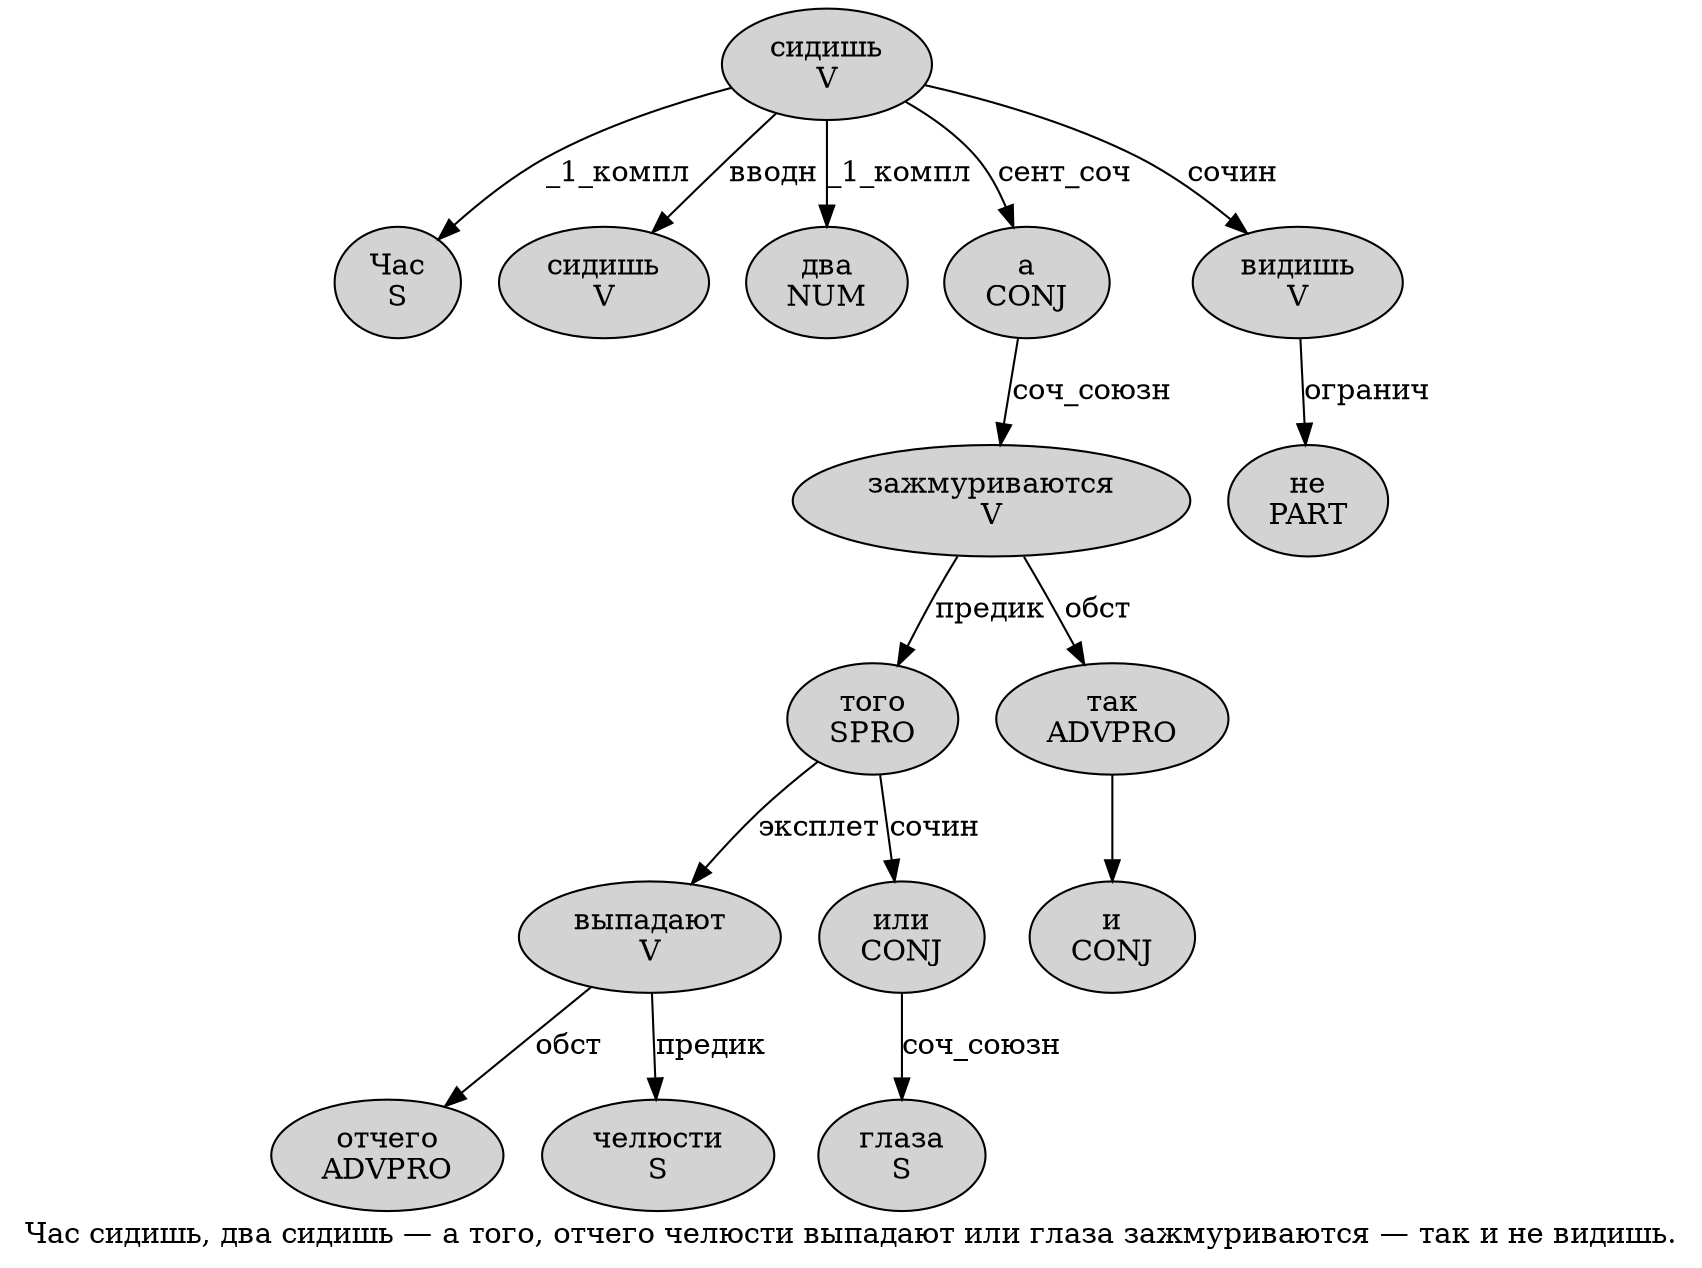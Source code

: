 digraph SENTENCE_4513 {
	graph [label="Час сидишь, два сидишь — а того, отчего челюсти выпадают или глаза зажмуриваются — так и не видишь."]
	node [style=filled]
		0 [label="Час
S" color="" fillcolor=lightgray penwidth=1 shape=ellipse]
		1 [label="сидишь
V" color="" fillcolor=lightgray penwidth=1 shape=ellipse]
		3 [label="два
NUM" color="" fillcolor=lightgray penwidth=1 shape=ellipse]
		4 [label="сидишь
V" color="" fillcolor=lightgray penwidth=1 shape=ellipse]
		6 [label="а
CONJ" color="" fillcolor=lightgray penwidth=1 shape=ellipse]
		7 [label="того
SPRO" color="" fillcolor=lightgray penwidth=1 shape=ellipse]
		9 [label="отчего
ADVPRO" color="" fillcolor=lightgray penwidth=1 shape=ellipse]
		10 [label="челюсти
S" color="" fillcolor=lightgray penwidth=1 shape=ellipse]
		11 [label="выпадают
V" color="" fillcolor=lightgray penwidth=1 shape=ellipse]
		12 [label="или
CONJ" color="" fillcolor=lightgray penwidth=1 shape=ellipse]
		13 [label="глаза
S" color="" fillcolor=lightgray penwidth=1 shape=ellipse]
		14 [label="зажмуриваются
V" color="" fillcolor=lightgray penwidth=1 shape=ellipse]
		16 [label="так
ADVPRO" color="" fillcolor=lightgray penwidth=1 shape=ellipse]
		17 [label="и
CONJ" color="" fillcolor=lightgray penwidth=1 shape=ellipse]
		18 [label="не
PART" color="" fillcolor=lightgray penwidth=1 shape=ellipse]
		19 [label="видишь
V" color="" fillcolor=lightgray penwidth=1 shape=ellipse]
			6 -> 14 [label="соч_союзн"]
			14 -> 7 [label="предик"]
			14 -> 16 [label="обст"]
			16 -> 17
			4 -> 0 [label="_1_компл"]
			4 -> 1 [label="вводн"]
			4 -> 3 [label="_1_компл"]
			4 -> 6 [label="сент_соч"]
			4 -> 19 [label="сочин"]
			11 -> 9 [label="обст"]
			11 -> 10 [label="предик"]
			19 -> 18 [label="огранич"]
			7 -> 11 [label="эксплет"]
			7 -> 12 [label="сочин"]
			12 -> 13 [label="соч_союзн"]
}